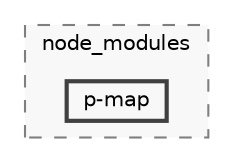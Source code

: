 digraph "backend/node_modules/p-map"
{
 // LATEX_PDF_SIZE
  bgcolor="transparent";
  edge [fontname=Helvetica,fontsize=10,labelfontname=Helvetica,labelfontsize=10];
  node [fontname=Helvetica,fontsize=10,shape=box,height=0.2,width=0.4];
  compound=true
  subgraph clusterdir_86dbea9de526ba50b112ba867d8b4b1f {
    graph [ bgcolor="#f8f8f8", pencolor="grey50", label="node_modules", fontname=Helvetica,fontsize=10 style="filled,dashed", URL="dir_86dbea9de526ba50b112ba867d8b4b1f.html",tooltip=""]
  dir_c6a4da64772a0885e48a394f9f496a26 [label="p-map", fillcolor="#f8f8f8", color="grey25", style="filled,bold", URL="dir_c6a4da64772a0885e48a394f9f496a26.html",tooltip=""];
  }
}
